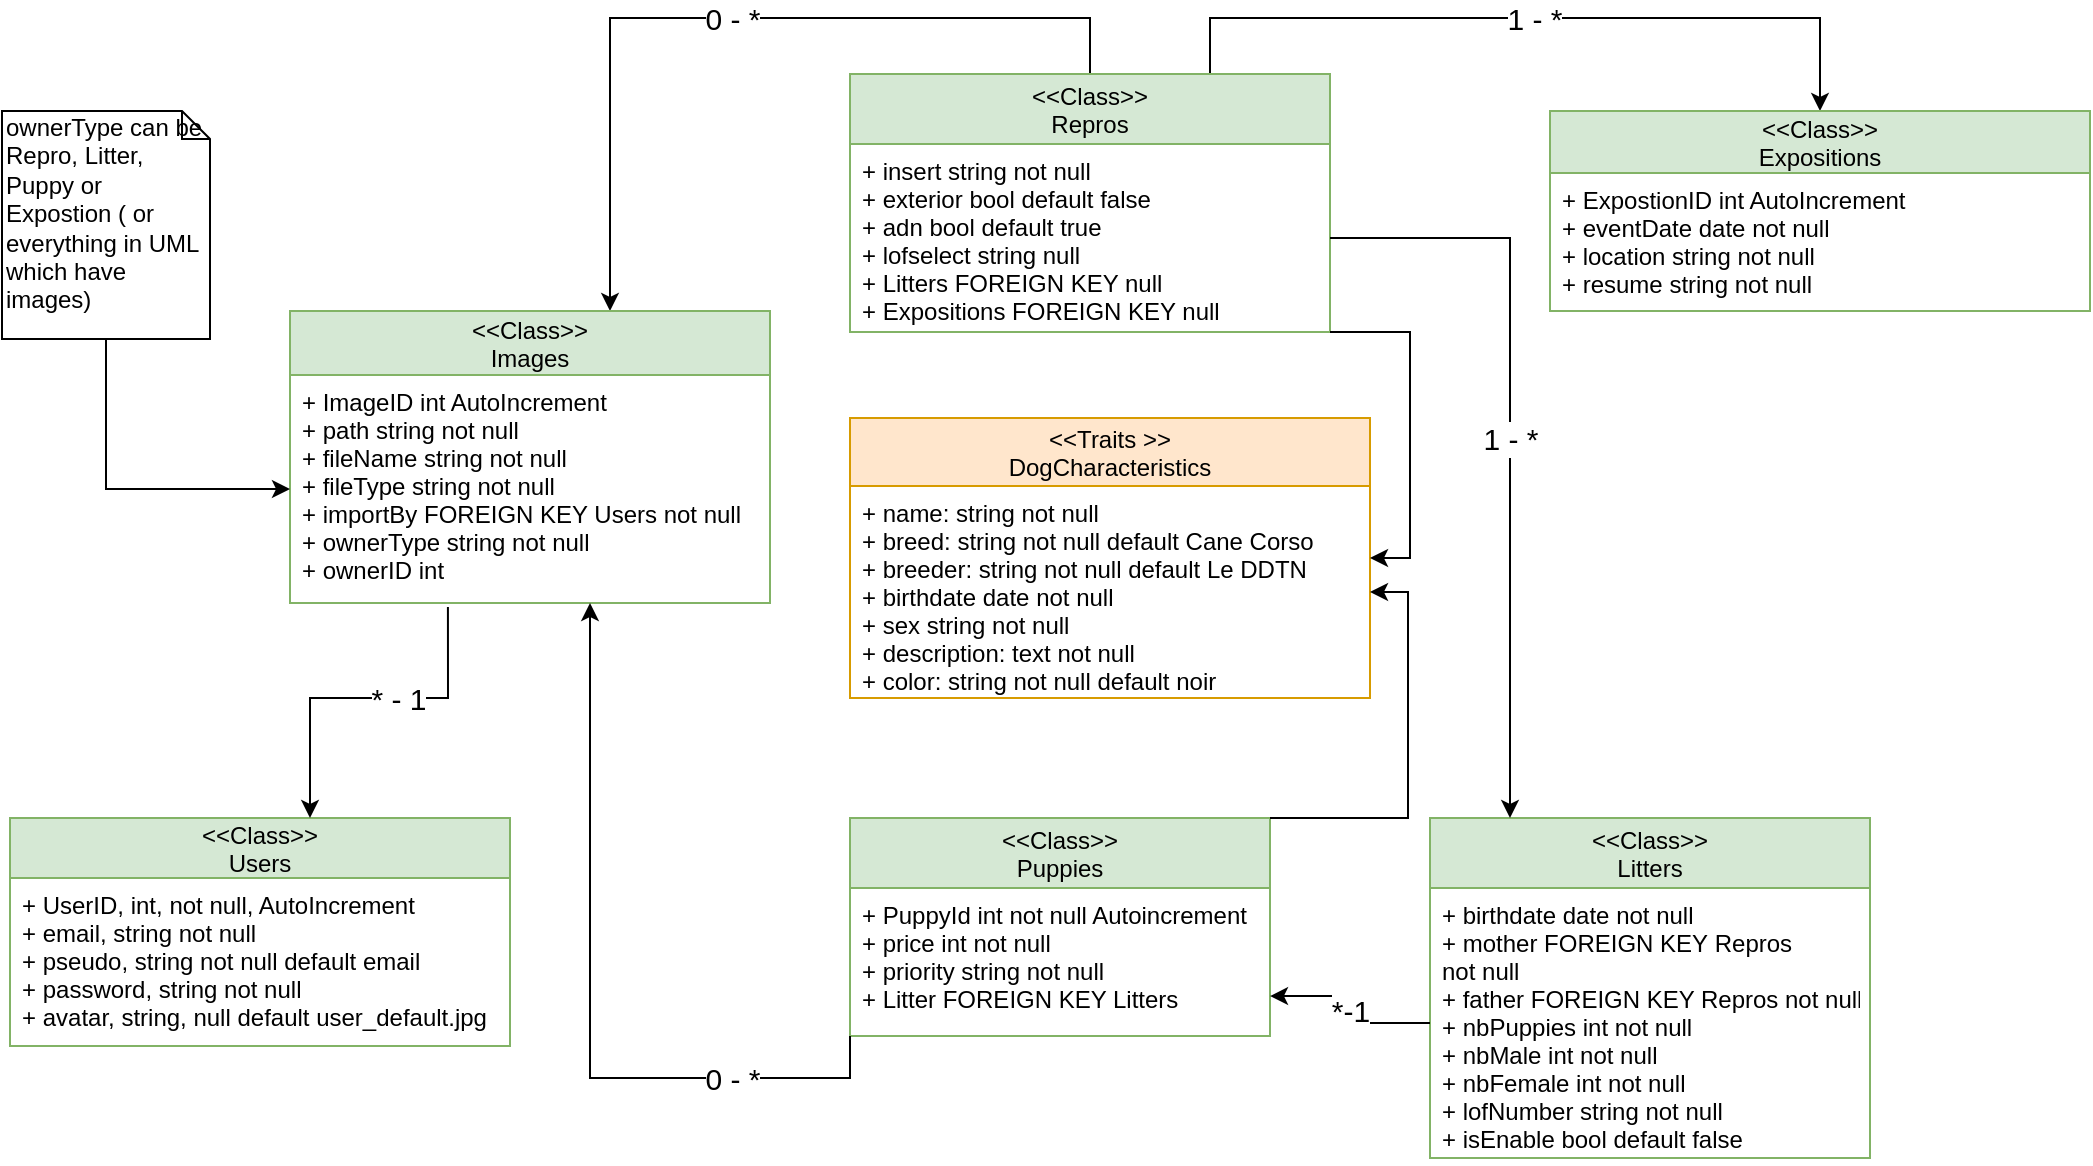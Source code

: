 <mxfile version="12.2.4" pages="1"><diagram id="uC9-fpxcjqIUuMiicesO" name="Page-1"><mxGraphModel dx="2017" dy="552" grid="1" gridSize="10" guides="1" tooltips="1" connect="1" arrows="1" fold="1" page="1" pageScale="1" pageWidth="827" pageHeight="1169" math="0" shadow="0"><root><mxCell id="0"/><mxCell id="1" parent="0"/><mxCell id="2" value="&lt;&lt;Class&gt;&gt;&#10;Users" style="swimlane;fontStyle=0;childLayout=stackLayout;horizontal=1;startSize=30;fillColor=#d5e8d4;horizontalStack=0;resizeParent=1;resizeParentMax=0;resizeLast=0;collapsible=1;marginBottom=0;strokeColor=#82b366;" parent="1" vertex="1"><mxGeometry x="-390" y="560" width="250" height="114" as="geometry"/></mxCell><mxCell id="5" value="+ UserID, int, not null, AutoIncrement&#10;+ email, string not null&#10;+ pseudo, string not null default email&#10;+ password, string not null&#10;+ avatar, string, null default user_default.jpg&#10;&#10;" style="text;strokeColor=none;fillColor=none;align=left;verticalAlign=top;spacingLeft=4;spacingRight=4;overflow=hidden;rotatable=0;points=[[0,0.5],[1,0.5]];portConstraint=eastwest;" parent="2" vertex="1"><mxGeometry y="30" width="250" height="84" as="geometry"/></mxCell><mxCell id="31" value="&lt;font style=&quot;font-size: 15px&quot;&gt;1 - *&lt;/font&gt;" style="edgeStyle=orthogonalEdgeStyle;rounded=0;orthogonalLoop=1;jettySize=auto;html=1;exitX=0.75;exitY=0;exitDx=0;exitDy=0;noEdgeStyle=1;orthogonal=1;entryX=0.5;entryY=0;entryDx=0;entryDy=0;" parent="1" source="6" target="8" edge="1"><mxGeometry relative="1" as="geometry"><Array as="points"><mxPoint x="210" y="160"/><mxPoint x="515" y="160"/></Array></mxGeometry></mxCell><mxCell id="39" value="&lt;font style=&quot;font-size: 15px&quot;&gt;0 - *&lt;/font&gt;" style="edgeStyle=orthogonalEdgeStyle;rounded=0;orthogonalLoop=1;jettySize=auto;html=1;exitX=0.5;exitY=0;exitDx=0;exitDy=0;noEdgeStyle=1;orthogonal=1;" parent="1" source="6" target="12" edge="1"><mxGeometry relative="1" as="geometry"><Array as="points"><mxPoint x="150" y="160"/><mxPoint x="-90" y="160"/></Array></mxGeometry></mxCell><mxCell id="6" value="&lt;&lt;Class&gt;&gt;&#10;Repros" style="swimlane;fontStyle=0;childLayout=stackLayout;horizontal=1;startSize=35;fillColor=#d5e8d4;horizontalStack=0;resizeParent=1;resizeParentMax=0;resizeLast=0;collapsible=1;marginBottom=0;strokeColor=#82b366;" parent="1" vertex="1"><mxGeometry x="30" y="188" width="240" height="129" as="geometry"/></mxCell><mxCell id="7" value="+ insert string not null&#10;+ exterior bool default false&#10;+ adn bool default true&#10;+ lofselect string null&#10;+ Litters FOREIGN KEY null&#10;+ Expositions FOREIGN KEY null&#10;" style="text;strokeColor=none;fillColor=none;align=left;verticalAlign=top;spacingLeft=4;spacingRight=4;overflow=hidden;rotatable=0;points=[[0,0.5],[1,0.5]];portConstraint=eastwest;" parent="6" vertex="1"><mxGeometry y="35" width="240" height="94" as="geometry"/></mxCell><mxCell id="8" value="&lt;&lt;Class&gt;&gt;&#10;Expositions" style="swimlane;fontStyle=0;childLayout=stackLayout;horizontal=1;startSize=31;fillColor=#d5e8d4;horizontalStack=0;resizeParent=1;resizeParentMax=0;resizeLast=0;collapsible=1;marginBottom=0;strokeColor=#82b366;" parent="1" vertex="1"><mxGeometry x="380" y="206.5" width="270" height="100" as="geometry"/></mxCell><mxCell id="9" value="+ ExpostionID int AutoIncrement&#10;+ eventDate date not null&#10;+ location string not null&#10;+ resume string not null&#10;&#10;" style="text;strokeColor=none;fillColor=none;align=left;verticalAlign=top;spacingLeft=4;spacingRight=4;overflow=hidden;rotatable=0;points=[[0,0.5],[1,0.5]];portConstraint=eastwest;" parent="8" vertex="1"><mxGeometry y="31" width="270" height="69" as="geometry"/></mxCell><mxCell id="12" value="&lt;&lt;Class&gt;&gt;&#10;Images" style="swimlane;fontStyle=0;childLayout=stackLayout;horizontal=1;startSize=32;fillColor=#d5e8d4;horizontalStack=0;resizeParent=1;resizeParentMax=0;resizeLast=0;collapsible=1;marginBottom=0;strokeColor=#82b366;" parent="1" vertex="1"><mxGeometry x="-250" y="306.5" width="240" height="146" as="geometry"/></mxCell><mxCell id="13" value="+ ImageID int AutoIncrement&#10;+ path string not null&#10;+ fileName string not null&#10;+ fileType string not null&#10;+ importBy FOREIGN KEY Users not null&#10;+ ownerType string not null&#10;+ ownerID int&#10;" style="text;strokeColor=none;fillColor=none;align=left;verticalAlign=top;spacingLeft=4;spacingRight=4;overflow=hidden;rotatable=0;points=[[0,0.5],[1,0.5]];portConstraint=eastwest;" parent="12" vertex="1"><mxGeometry y="32" width="240" height="114" as="geometry"/></mxCell><mxCell id="17" value="&lt;&lt;Class&gt;&gt;&#10;Litters" style="swimlane;fontStyle=0;childLayout=stackLayout;horizontal=1;startSize=35;fillColor=#d5e8d4;horizontalStack=0;resizeParent=1;resizeParentMax=0;resizeLast=0;collapsible=1;marginBottom=0;strokeColor=#82b366;" parent="1" vertex="1"><mxGeometry x="320" y="560" width="220" height="170" as="geometry"/></mxCell><mxCell id="18" value="+ birthdate date not null&#10;+ mother FOREIGN KEY Repros&#10;not null&#10;+ father FOREIGN KEY Repros not null&#10;+ nbPuppies int not null&#10;+ nbMale int not null&#10;+ nbFemale int not null&#10;+ lofNumber string not null&#10;+ isEnable bool default false&#10;&#10;" style="text;strokeColor=none;fillColor=none;align=left;verticalAlign=top;spacingLeft=4;spacingRight=4;overflow=hidden;rotatable=0;points=[[0,0.5],[1,0.5]];portConstraint=eastwest;" parent="17" vertex="1"><mxGeometry y="35" width="220" height="135" as="geometry"/></mxCell><mxCell id="19" value="&lt;&lt;Class&gt;&gt;&#10;Puppies" style="swimlane;fontStyle=0;childLayout=stackLayout;horizontal=1;startSize=35;fillColor=#d5e8d4;horizontalStack=0;resizeParent=1;resizeParentMax=0;resizeLast=0;collapsible=1;marginBottom=0;strokeColor=#82b366;" parent="1" vertex="1"><mxGeometry x="30" y="560" width="210" height="109" as="geometry"/></mxCell><mxCell id="20" value="+ PuppyId int not null Autoincrement&#10;+ price int not null&#10;+ priority string not null&#10;+ Litter FOREIGN KEY Litters" style="text;strokeColor=none;fillColor=none;align=left;verticalAlign=top;spacingLeft=4;spacingRight=4;overflow=hidden;rotatable=0;points=[[0,0.5],[1,0.5]];portConstraint=eastwest;" parent="19" vertex="1"><mxGeometry y="35" width="210" height="74" as="geometry"/></mxCell><mxCell id="23" value="&lt;&lt;Traits &gt;&gt;&#10;DogCharacteristics" style="swimlane;fontStyle=0;childLayout=stackLayout;horizontal=1;startSize=34;fillColor=#ffe6cc;horizontalStack=0;resizeParent=1;resizeParentMax=0;resizeLast=0;collapsible=1;marginBottom=0;strokeColor=#d79b00;" parent="1" vertex="1"><mxGeometry x="30" y="360" width="260" height="140" as="geometry"/></mxCell><mxCell id="24" value="+ name: string not null&#10;+ breed: string not null default Cane Corso&#10;+ breeder: string not null default Le DDTN&#10;+ birthdate date not null&#10;+ sex string not null&#10;+ description: text not null&#10;+ color: string not null default noir" style="text;strokeColor=none;fillColor=none;align=left;verticalAlign=top;spacingLeft=4;spacingRight=4;overflow=hidden;rotatable=0;points=[[0,0.5],[1,0.5]];portConstraint=eastwest;" parent="23" vertex="1"><mxGeometry y="34" width="260" height="106" as="geometry"/></mxCell><mxCell id="28" style="edgeStyle=orthogonalEdgeStyle;rounded=0;orthogonalLoop=1;jettySize=auto;html=1;noEdgeStyle=1;orthogonal=1;" parent="1" target="23" edge="1"><mxGeometry relative="1" as="geometry"><mxPoint x="270" y="317" as="sourcePoint"/><Array as="points"><mxPoint x="310" y="317"/><mxPoint x="310" y="430"/></Array></mxGeometry></mxCell><mxCell id="32" value="&lt;font style=&quot;font-size: 15px&quot;&gt;1 - *&lt;/font&gt;" style="edgeStyle=orthogonalEdgeStyle;rounded=0;orthogonalLoop=1;jettySize=auto;html=1;exitX=1;exitY=0.5;exitDx=0;exitDy=0;noEdgeStyle=1;orthogonal=1;" parent="1" source="7" target="17" edge="1"><mxGeometry relative="1" as="geometry"><Array as="points"><mxPoint x="360" y="270"/><mxPoint x="360" y="400"/></Array></mxGeometry></mxCell><mxCell id="37" style="edgeStyle=orthogonalEdgeStyle;rounded=0;orthogonalLoop=1;jettySize=auto;html=1;noEdgeStyle=1;orthogonal=1;" parent="1" source="20" target="13" edge="1"><mxGeometry relative="1" as="geometry"><mxPoint x="460" y="440" as="targetPoint"/><Array as="points"><mxPoint x="30" y="680"/><mxPoint x="30" y="690"/><mxPoint y="690"/><mxPoint x="-100" y="690"/></Array></mxGeometry></mxCell><mxCell id="38" value="&lt;font style=&quot;font-size: 15px&quot;&gt;0 - *&lt;/font&gt;" style="text;html=1;resizable=0;points=[];align=center;verticalAlign=middle;labelBackgroundColor=#ffffff;" parent="37" vertex="1" connectable="0"><mxGeometry x="-0.586" relative="1" as="geometry"><mxPoint as="offset"/></mxGeometry></mxCell><mxCell id="40" value="&lt;font style=&quot;font-size: 15px&quot;&gt;* - 1&lt;/font&gt;" style="edgeStyle=orthogonalEdgeStyle;rounded=0;orthogonalLoop=1;jettySize=auto;html=1;exitX=0.329;exitY=1.018;exitDx=0;exitDy=0;noEdgeStyle=1;orthogonal=1;exitPerimeter=0;" parent="1" source="13" target="2" edge="1"><mxGeometry x="-0.194" relative="1" as="geometry"><mxPoint x="-170" y="610" as="targetPoint"/><Array as="points"><mxPoint x="-171" y="500"/><mxPoint x="-240" y="500"/></Array><mxPoint as="offset"/></mxGeometry></mxCell><mxCell id="45" value="&lt;font style=&quot;font-size: 15px&quot;&gt;*-1&lt;/font&gt;" style="edgeStyle=orthogonalEdgeStyle;rounded=0;orthogonalLoop=1;jettySize=auto;html=1;exitX=0;exitY=0.5;exitDx=0;exitDy=0;entryX=1;entryY=0.73;entryDx=0;entryDy=0;entryPerimeter=0;" parent="1" source="18" target="20" edge="1"><mxGeometry relative="1" as="geometry"/></mxCell><mxCell id="46" style="edgeStyle=orthogonalEdgeStyle;rounded=0;orthogonalLoop=1;jettySize=auto;html=1;entryX=1;entryY=0.5;entryDx=0;entryDy=0;" parent="1" target="24" edge="1"><mxGeometry relative="1" as="geometry"><mxPoint x="240" y="560" as="sourcePoint"/><Array as="points"><mxPoint x="309" y="560"/><mxPoint x="309" y="447"/></Array></mxGeometry></mxCell><mxCell id="48" value="" style="edgeStyle=orthogonalEdgeStyle;rounded=0;orthogonalLoop=1;jettySize=auto;html=1;" parent="1" source="47" target="13" edge="1"><mxGeometry relative="1" as="geometry"/></mxCell><mxCell id="47" value="ownerType can be Repro, Litter, Puppy or Expostion ( or everything in UML which have images)" style="shape=note;whiteSpace=wrap;html=1;size=14;verticalAlign=top;align=left;spacingTop=-6;" parent="1" vertex="1"><mxGeometry x="-394" y="206.5" width="104" height="114" as="geometry"/></mxCell></root></mxGraphModel></diagram></mxfile>